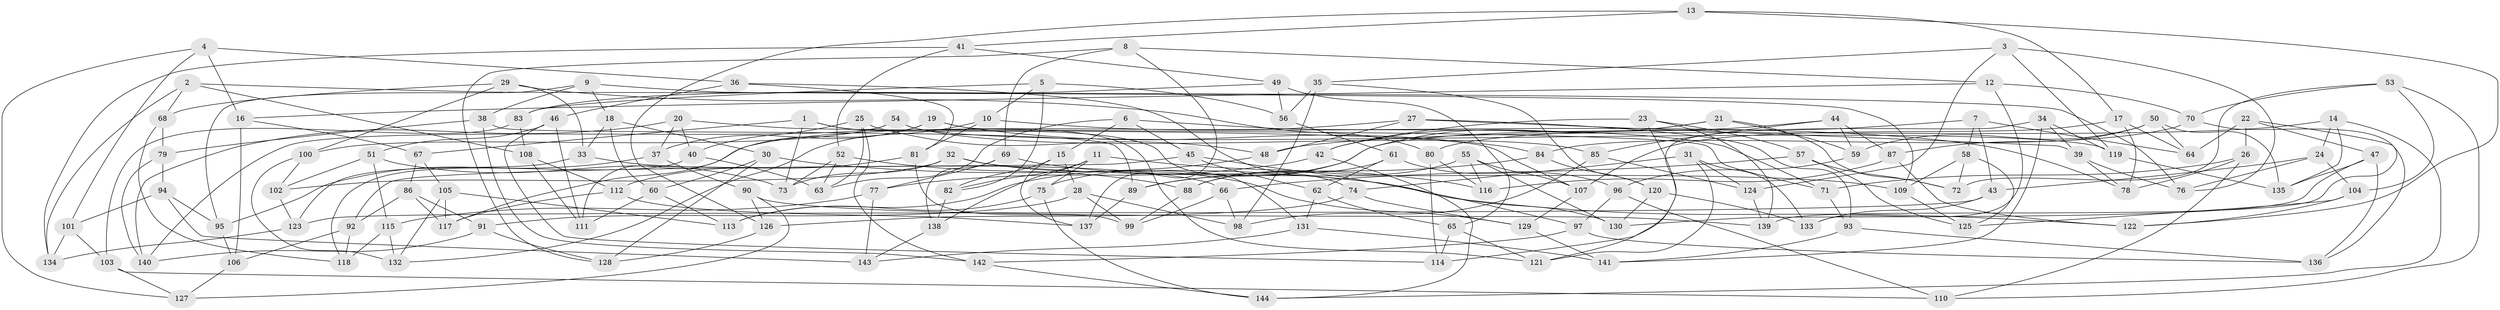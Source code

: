 // coarse degree distribution, {6: 0.18181818181818182, 7: 0.29545454545454547, 8: 0.2727272727272727, 9: 0.11363636363636363, 5: 0.09090909090909091, 4: 0.022727272727272728, 10: 0.022727272727272728}
// Generated by graph-tools (version 1.1) at 2025/38/03/04/25 23:38:14]
// undirected, 144 vertices, 288 edges
graph export_dot {
  node [color=gray90,style=filled];
  1;
  2;
  3;
  4;
  5;
  6;
  7;
  8;
  9;
  10;
  11;
  12;
  13;
  14;
  15;
  16;
  17;
  18;
  19;
  20;
  21;
  22;
  23;
  24;
  25;
  26;
  27;
  28;
  29;
  30;
  31;
  32;
  33;
  34;
  35;
  36;
  37;
  38;
  39;
  40;
  41;
  42;
  43;
  44;
  45;
  46;
  47;
  48;
  49;
  50;
  51;
  52;
  53;
  54;
  55;
  56;
  57;
  58;
  59;
  60;
  61;
  62;
  63;
  64;
  65;
  66;
  67;
  68;
  69;
  70;
  71;
  72;
  73;
  74;
  75;
  76;
  77;
  78;
  79;
  80;
  81;
  82;
  83;
  84;
  85;
  86;
  87;
  88;
  89;
  90;
  91;
  92;
  93;
  94;
  95;
  96;
  97;
  98;
  99;
  100;
  101;
  102;
  103;
  104;
  105;
  106;
  107;
  108;
  109;
  110;
  111;
  112;
  113;
  114;
  115;
  116;
  117;
  118;
  119;
  120;
  121;
  122;
  123;
  124;
  125;
  126;
  127;
  128;
  129;
  130;
  131;
  132;
  133;
  134;
  135;
  136;
  137;
  138;
  139;
  140;
  141;
  142;
  143;
  144;
  1 -- 121;
  1 -- 67;
  1 -- 73;
  1 -- 131;
  2 -- 68;
  2 -- 76;
  2 -- 134;
  2 -- 108;
  3 -- 124;
  3 -- 35;
  3 -- 76;
  3 -- 119;
  4 -- 101;
  4 -- 16;
  4 -- 36;
  4 -- 127;
  5 -- 56;
  5 -- 82;
  5 -- 83;
  5 -- 10;
  6 -- 71;
  6 -- 15;
  6 -- 45;
  6 -- 63;
  7 -- 64;
  7 -- 43;
  7 -- 80;
  7 -- 58;
  8 -- 137;
  8 -- 12;
  8 -- 69;
  8 -- 128;
  9 -- 18;
  9 -- 38;
  9 -- 109;
  9 -- 95;
  10 -- 81;
  10 -- 78;
  10 -- 132;
  11 -- 138;
  11 -- 116;
  11 -- 75;
  11 -- 82;
  12 -- 16;
  12 -- 133;
  12 -- 70;
  13 -- 17;
  13 -- 41;
  13 -- 126;
  13 -- 122;
  14 -- 135;
  14 -- 24;
  14 -- 144;
  14 -- 48;
  15 -- 28;
  15 -- 137;
  15 -- 82;
  16 -- 106;
  16 -- 67;
  17 -- 78;
  17 -- 107;
  17 -- 64;
  18 -- 33;
  18 -- 60;
  18 -- 30;
  19 -- 111;
  19 -- 71;
  19 -- 84;
  19 -- 37;
  20 -- 107;
  20 -- 140;
  20 -- 37;
  20 -- 40;
  21 -- 72;
  21 -- 42;
  21 -- 89;
  21 -- 59;
  22 -- 139;
  22 -- 26;
  22 -- 64;
  22 -- 47;
  23 -- 42;
  23 -- 121;
  23 -- 139;
  23 -- 57;
  24 -- 76;
  24 -- 43;
  24 -- 104;
  25 -- 48;
  25 -- 40;
  25 -- 63;
  25 -- 142;
  26 -- 110;
  26 -- 71;
  26 -- 78;
  27 -- 39;
  27 -- 48;
  27 -- 93;
  27 -- 117;
  28 -- 98;
  28 -- 99;
  28 -- 91;
  29 -- 100;
  29 -- 68;
  29 -- 33;
  29 -- 80;
  30 -- 128;
  30 -- 60;
  30 -- 122;
  31 -- 121;
  31 -- 124;
  31 -- 74;
  31 -- 133;
  32 -- 129;
  32 -- 73;
  32 -- 102;
  32 -- 109;
  33 -- 123;
  33 -- 66;
  34 -- 39;
  34 -- 141;
  34 -- 119;
  34 -- 114;
  35 -- 56;
  35 -- 120;
  35 -- 98;
  36 -- 81;
  36 -- 74;
  36 -- 46;
  37 -- 90;
  37 -- 95;
  38 -- 142;
  38 -- 89;
  38 -- 79;
  39 -- 78;
  39 -- 76;
  40 -- 63;
  40 -- 118;
  41 -- 52;
  41 -- 134;
  41 -- 49;
  42 -- 144;
  42 -- 77;
  43 -- 133;
  43 -- 123;
  44 -- 59;
  44 -- 75;
  44 -- 85;
  44 -- 87;
  45 -- 92;
  45 -- 62;
  45 -- 97;
  46 -- 51;
  46 -- 114;
  46 -- 111;
  47 -- 135;
  47 -- 130;
  47 -- 136;
  48 -- 113;
  49 -- 65;
  49 -- 56;
  49 -- 83;
  50 -- 87;
  50 -- 59;
  50 -- 64;
  50 -- 135;
  51 -- 73;
  51 -- 102;
  51 -- 115;
  52 -- 73;
  52 -- 88;
  52 -- 63;
  53 -- 70;
  53 -- 104;
  53 -- 110;
  53 -- 72;
  54 -- 119;
  54 -- 140;
  54 -- 85;
  54 -- 100;
  55 -- 107;
  55 -- 130;
  55 -- 116;
  55 -- 88;
  56 -- 61;
  57 -- 72;
  57 -- 66;
  57 -- 125;
  58 -- 72;
  58 -- 109;
  58 -- 125;
  59 -- 96;
  60 -- 111;
  60 -- 113;
  61 -- 96;
  61 -- 88;
  61 -- 62;
  62 -- 131;
  62 -- 65;
  65 -- 121;
  65 -- 114;
  66 -- 98;
  66 -- 99;
  67 -- 105;
  67 -- 86;
  68 -- 118;
  68 -- 79;
  69 -- 77;
  69 -- 130;
  69 -- 138;
  70 -- 84;
  70 -- 136;
  71 -- 93;
  74 -- 129;
  74 -- 126;
  75 -- 144;
  75 -- 113;
  77 -- 115;
  77 -- 143;
  79 -- 140;
  79 -- 94;
  80 -- 116;
  80 -- 114;
  81 -- 112;
  81 -- 99;
  82 -- 138;
  83 -- 103;
  83 -- 108;
  84 -- 120;
  84 -- 89;
  85 -- 124;
  85 -- 98;
  86 -- 92;
  86 -- 91;
  86 -- 117;
  87 -- 116;
  87 -- 122;
  88 -- 99;
  89 -- 137;
  90 -- 126;
  90 -- 127;
  90 -- 139;
  91 -- 128;
  91 -- 140;
  92 -- 106;
  92 -- 118;
  93 -- 141;
  93 -- 136;
  94 -- 95;
  94 -- 101;
  94 -- 143;
  95 -- 106;
  96 -- 110;
  96 -- 97;
  97 -- 142;
  97 -- 136;
  100 -- 132;
  100 -- 102;
  101 -- 103;
  101 -- 134;
  102 -- 123;
  103 -- 127;
  103 -- 110;
  104 -- 125;
  104 -- 122;
  105 -- 132;
  105 -- 113;
  105 -- 117;
  106 -- 127;
  107 -- 129;
  108 -- 112;
  108 -- 111;
  109 -- 125;
  112 -- 117;
  112 -- 137;
  115 -- 118;
  115 -- 132;
  119 -- 135;
  120 -- 130;
  120 -- 133;
  123 -- 134;
  124 -- 139;
  126 -- 128;
  129 -- 141;
  131 -- 141;
  131 -- 143;
  138 -- 143;
  142 -- 144;
}
